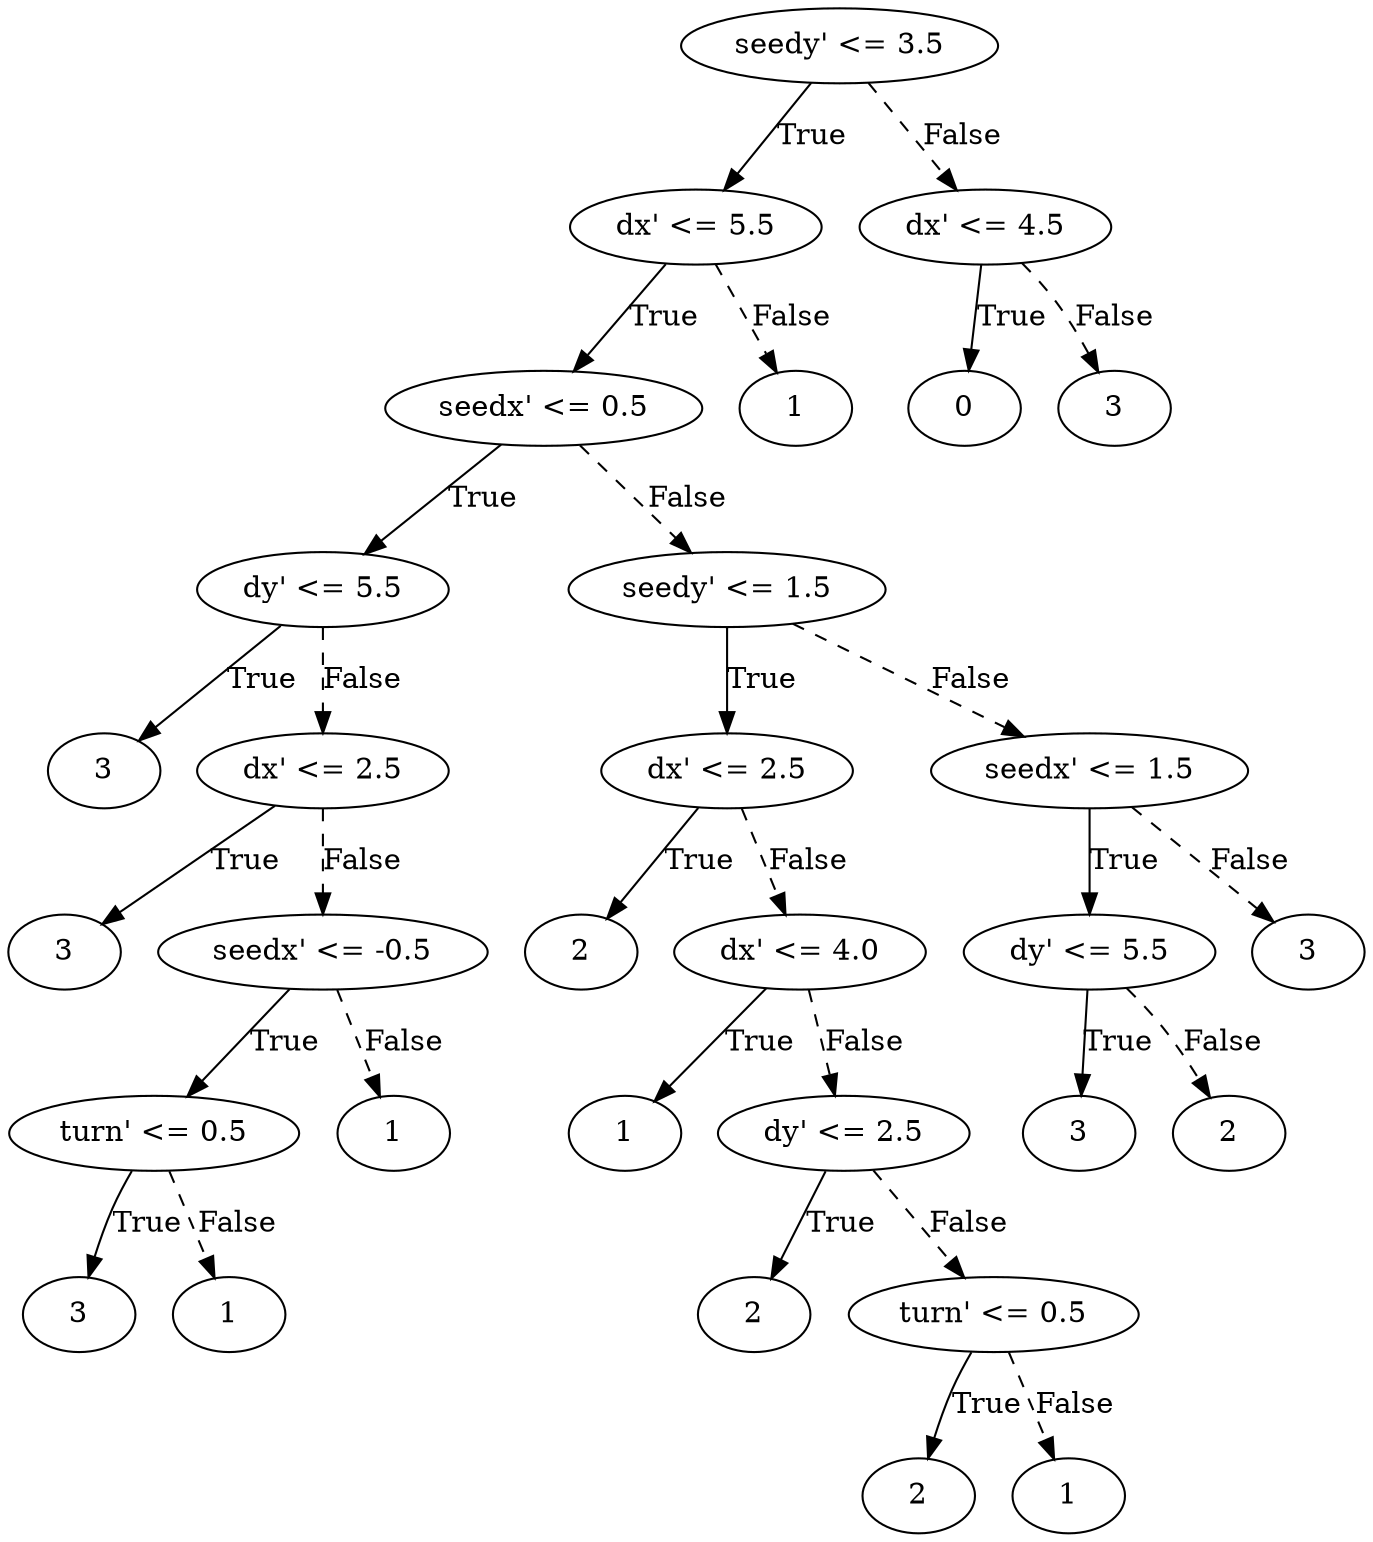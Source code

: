 digraph {
0 [label="seedy' <= 3.5"];
1 [label="dx' <= 5.5"];
2 [label="seedx' <= 0.5"];
3 [label="dy' <= 5.5"];
4 [label="3"];
3 -> 4 [label="True"];
5 [label="dx' <= 2.5"];
6 [label="3"];
5 -> 6 [label="True"];
7 [label="seedx' <= -0.5"];
8 [label="turn' <= 0.5"];
9 [label="3"];
8 -> 9 [label="True"];
10 [label="1"];
8 -> 10 [style="dashed", label="False"];
7 -> 8 [label="True"];
11 [label="1"];
7 -> 11 [style="dashed", label="False"];
5 -> 7 [style="dashed", label="False"];
3 -> 5 [style="dashed", label="False"];
2 -> 3 [label="True"];
12 [label="seedy' <= 1.5"];
13 [label="dx' <= 2.5"];
14 [label="2"];
13 -> 14 [label="True"];
15 [label="dx' <= 4.0"];
16 [label="1"];
15 -> 16 [label="True"];
17 [label="dy' <= 2.5"];
18 [label="2"];
17 -> 18 [label="True"];
19 [label="turn' <= 0.5"];
20 [label="2"];
19 -> 20 [label="True"];
21 [label="1"];
19 -> 21 [style="dashed", label="False"];
17 -> 19 [style="dashed", label="False"];
15 -> 17 [style="dashed", label="False"];
13 -> 15 [style="dashed", label="False"];
12 -> 13 [label="True"];
22 [label="seedx' <= 1.5"];
23 [label="dy' <= 5.5"];
24 [label="3"];
23 -> 24 [label="True"];
25 [label="2"];
23 -> 25 [style="dashed", label="False"];
22 -> 23 [label="True"];
26 [label="3"];
22 -> 26 [style="dashed", label="False"];
12 -> 22 [style="dashed", label="False"];
2 -> 12 [style="dashed", label="False"];
1 -> 2 [label="True"];
27 [label="1"];
1 -> 27 [style="dashed", label="False"];
0 -> 1 [label="True"];
28 [label="dx' <= 4.5"];
29 [label="0"];
28 -> 29 [label="True"];
30 [label="3"];
28 -> 30 [style="dashed", label="False"];
0 -> 28 [style="dashed", label="False"];

}